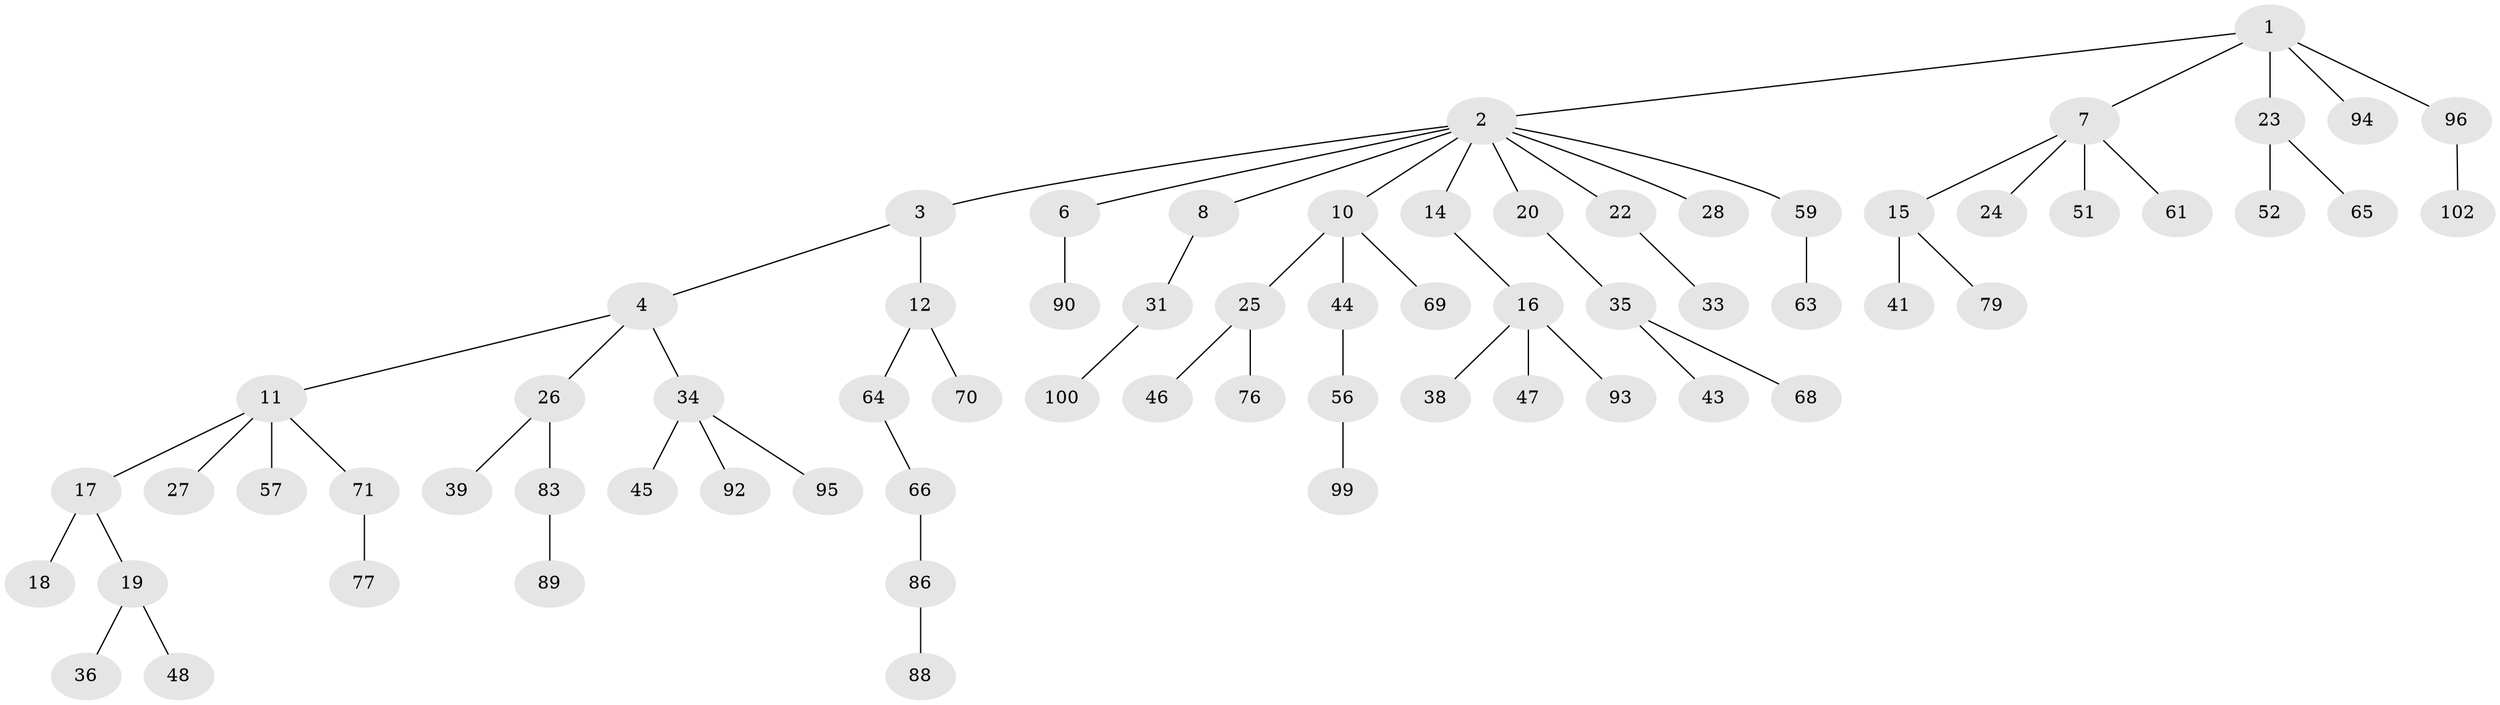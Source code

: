 // original degree distribution, {5: 0.0392156862745098, 8: 0.00980392156862745, 4: 0.058823529411764705, 2: 0.21568627450980393, 3: 0.1568627450980392, 6: 0.00980392156862745, 1: 0.5098039215686274}
// Generated by graph-tools (version 1.1) at 2025/42/03/06/25 10:42:05]
// undirected, 68 vertices, 67 edges
graph export_dot {
graph [start="1"]
  node [color=gray90,style=filled];
  1 [super="+5"];
  2 [super="+9"];
  3 [super="+54"];
  4 [super="+50"];
  6 [super="+101"];
  7 [super="+13"];
  8 [super="+80"];
  10 [super="+53"];
  11 [super="+21"];
  12 [super="+40"];
  14 [super="+55"];
  15 [super="+37"];
  16 [super="+32"];
  17;
  18 [super="+98"];
  19 [super="+85"];
  20 [super="+62"];
  22 [super="+30"];
  23 [super="+29"];
  24;
  25 [super="+58"];
  26 [super="+49"];
  27 [super="+75"];
  28;
  31 [super="+60"];
  33;
  34 [super="+42"];
  35 [super="+73"];
  36 [super="+67"];
  38;
  39 [super="+87"];
  41 [super="+84"];
  43;
  44;
  45;
  46;
  47;
  48;
  51;
  52;
  56 [super="+74"];
  57;
  59;
  61;
  63;
  64;
  65;
  66 [super="+78"];
  68 [super="+72"];
  69 [super="+82"];
  70;
  71;
  76 [super="+81"];
  77;
  79;
  83;
  86 [super="+91"];
  88;
  89;
  90 [super="+97"];
  92;
  93;
  94;
  95;
  96;
  99;
  100;
  102;
  1 -- 2;
  1 -- 7;
  1 -- 23;
  1 -- 94;
  1 -- 96;
  2 -- 3;
  2 -- 6;
  2 -- 8;
  2 -- 10;
  2 -- 14;
  2 -- 20;
  2 -- 59;
  2 -- 28;
  2 -- 22;
  3 -- 4;
  3 -- 12;
  4 -- 11;
  4 -- 26;
  4 -- 34;
  6 -- 90;
  7 -- 15;
  7 -- 51;
  7 -- 61;
  7 -- 24;
  8 -- 31;
  10 -- 25;
  10 -- 44;
  10 -- 69;
  11 -- 17;
  11 -- 27;
  11 -- 57;
  11 -- 71;
  12 -- 70;
  12 -- 64;
  14 -- 16;
  15 -- 41;
  15 -- 79;
  16 -- 38;
  16 -- 93;
  16 -- 47;
  17 -- 18;
  17 -- 19;
  19 -- 36;
  19 -- 48;
  20 -- 35;
  22 -- 33;
  23 -- 52;
  23 -- 65;
  25 -- 46;
  25 -- 76;
  26 -- 39;
  26 -- 83;
  31 -- 100;
  34 -- 45;
  34 -- 92;
  34 -- 95;
  35 -- 43;
  35 -- 68;
  44 -- 56;
  56 -- 99;
  59 -- 63;
  64 -- 66;
  66 -- 86;
  71 -- 77;
  83 -- 89;
  86 -- 88;
  96 -- 102;
}
